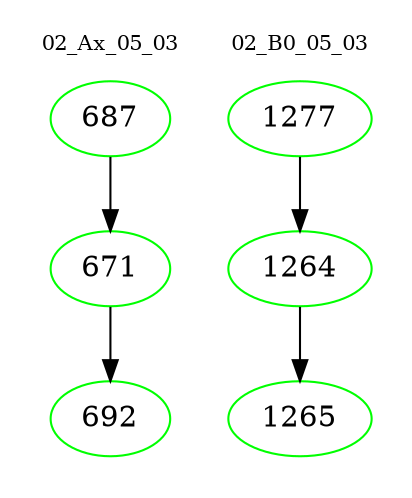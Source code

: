 digraph{
subgraph cluster_0 {
color = white
label = "02_Ax_05_03";
fontsize=10;
T0_687 [label="687", color="green"]
T0_687 -> T0_671 [color="black"]
T0_671 [label="671", color="green"]
T0_671 -> T0_692 [color="black"]
T0_692 [label="692", color="green"]
}
subgraph cluster_1 {
color = white
label = "02_B0_05_03";
fontsize=10;
T1_1277 [label="1277", color="green"]
T1_1277 -> T1_1264 [color="black"]
T1_1264 [label="1264", color="green"]
T1_1264 -> T1_1265 [color="black"]
T1_1265 [label="1265", color="green"]
}
}
